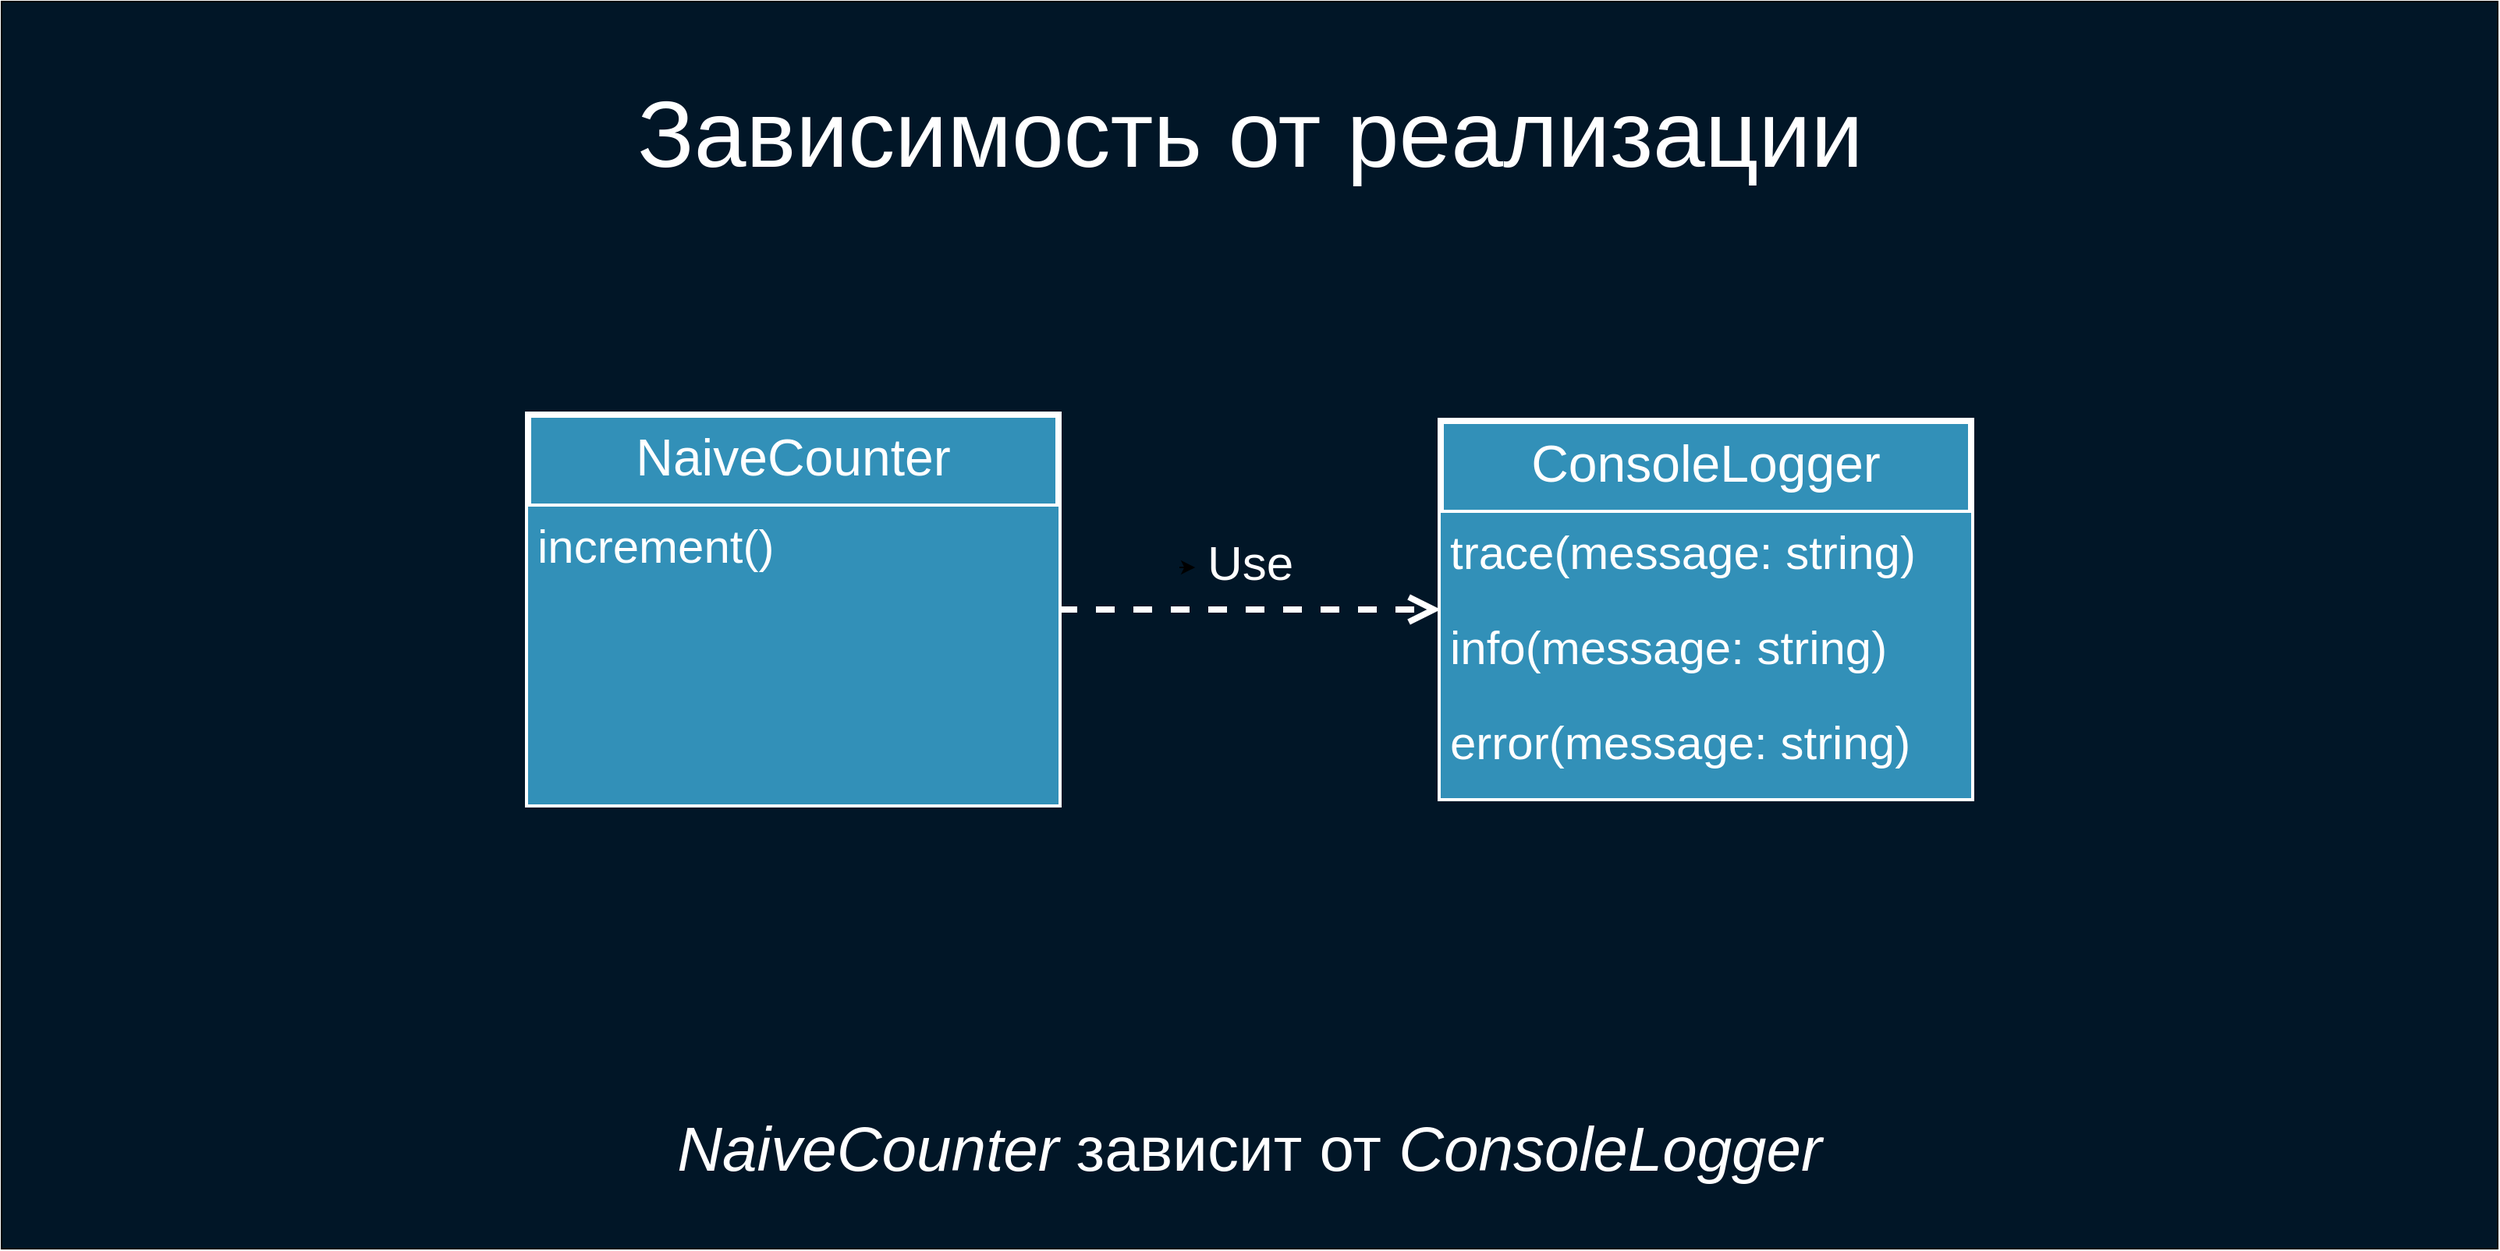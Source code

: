 <mxfile version="13.0.3" type="device"><diagram name="Page-1" id="b5b7bab2-c9e2-2cf4-8b2a-24fd1a2a6d21"><mxGraphModel dx="4154" dy="967" grid="1" gridSize="10" guides="1" tooltips="1" connect="1" arrows="1" fold="1" page="1" pageScale="1" pageWidth="827" pageHeight="1169" background="#ffffff" math="0" shadow="0"><root><mxCell id="0"/><mxCell id="1" parent="0"/><mxCell id="crDRbli0xWPwZ9U8P9Jx-28" value="" style="rounded=0;whiteSpace=wrap;html=1;fillColor=#011627;fontSize=30;fontColor=#FFFFFF;strokeColor=#000000;" parent="1" vertex="1"><mxGeometry x="-1860" y="90" width="1600" height="800" as="geometry"/></mxCell><mxCell id="jOwIxk3vogOaWyEmxDxG-9" value="Зависимость от реализации" style="text;html=1;strokeColor=none;fillColor=none;align=center;verticalAlign=middle;whiteSpace=wrap;rounded=0;fontSize=60;fontColor=#FFFFFF;" parent="1" vertex="1"><mxGeometry x="-1506.25" y="140" width="892.5" height="70" as="geometry"/></mxCell><mxCell id="jOwIxk3vogOaWyEmxDxG-12" value="&lt;i&gt;NaiveCounter&lt;/i&gt; зависит от &lt;i&gt;ConsoleLogger&lt;/i&gt;" style="text;html=1;strokeColor=none;fillColor=none;align=center;verticalAlign=middle;whiteSpace=wrap;rounded=0;fontSize=40;fontColor=#FFFFFF;" parent="1" vertex="1"><mxGeometry x="-1645" y="790" width="1170" height="70" as="geometry"/></mxCell><mxCell id="HJhdJmxSS5BMoj7pObH_-1" value="Use" style="endArrow=open;endSize=12;dashed=1;html=1;fontSize=31;fontColor=#FFFFFF;strokeColor=#FFFFFF;entryX=0;entryY=0.5;entryDx=0;entryDy=0;strokeWidth=4;labelBackgroundColor=none;rounded=0;exitX=1;exitY=0.5;exitDx=0;exitDy=0;" edge="1" parent="1" source="HJhdJmxSS5BMoj7pObH_-7" target="HJhdJmxSS5BMoj7pObH_-3"><mxGeometry y="30" width="160" relative="1" as="geometry"><mxPoint x="-1255" y="480" as="sourcePoint"/><mxPoint x="-955" y="480" as="targetPoint"/><Array as="points"/><mxPoint as="offset"/></mxGeometry></mxCell><mxCell id="HJhdJmxSS5BMoj7pObH_-2" style="edgeStyle=orthogonalEdgeStyle;rounded=0;orthogonalLoop=1;jettySize=auto;html=1;exitX=0.5;exitY=1;exitDx=0;exitDy=0;entryX=0.553;entryY=0.974;entryDx=0;entryDy=0;entryPerimeter=0;fontSize=33;fontColor=#FFFFFF;" edge="1" parent="1"><mxGeometry relative="1" as="geometry"><mxPoint x="-1105.0" y="453" as="sourcePoint"/><mxPoint x="-1094.93" y="452.48" as="targetPoint"/></mxGeometry></mxCell><mxCell id="HJhdJmxSS5BMoj7pObH_-3" value="ConsoleLogger" style="swimlane;fontStyle=0;align=center;verticalAlign=top;childLayout=stackLayout;horizontal=1;startSize=59;horizontalStack=0;resizeParent=1;resizeParentMax=0;resizeLast=0;collapsible=1;marginBottom=0;strokeColor=#FFFFFF;strokeWidth=4;fillColor=#3290B8;fontSize=33;fontColor=#FFFFFF;labelBackgroundColor=none;" vertex="1" parent="1"><mxGeometry x="-937.5" y="359" width="340" height="242" as="geometry"/></mxCell><mxCell id="HJhdJmxSS5BMoj7pObH_-4" value="trace(message: string)" style="text;strokeColor=none;fillColor=#3290B8;align=left;verticalAlign=top;spacingLeft=4;spacingRight=4;overflow=hidden;rotatable=0;points=[[0,0.5],[1,0.5]];portConstraint=eastwest;fontColor=#FFFFFF;fontSize=30;labelBackgroundColor=none;" vertex="1" parent="HJhdJmxSS5BMoj7pObH_-3"><mxGeometry y="59" width="340" height="61" as="geometry"/></mxCell><mxCell id="HJhdJmxSS5BMoj7pObH_-5" value="info(message: string)" style="text;strokeColor=none;fillColor=#3290B8;align=left;verticalAlign=top;spacingLeft=4;spacingRight=4;overflow=hidden;rotatable=0;points=[[0,0.5],[1,0.5]];portConstraint=eastwest;fontColor=#FFFFFF;fontSize=30;labelBackgroundColor=none;" vertex="1" parent="HJhdJmxSS5BMoj7pObH_-3"><mxGeometry y="120" width="340" height="61" as="geometry"/></mxCell><mxCell id="HJhdJmxSS5BMoj7pObH_-6" value="error(message: string)" style="text;strokeColor=none;fillColor=#3290B8;align=left;verticalAlign=top;spacingLeft=4;spacingRight=4;overflow=hidden;rotatable=0;points=[[0,0.5],[1,0.5]];portConstraint=eastwest;fontColor=#FFFFFF;fontSize=30;labelBackgroundColor=none;" vertex="1" parent="HJhdJmxSS5BMoj7pObH_-3"><mxGeometry y="181" width="340" height="61" as="geometry"/></mxCell><mxCell id="HJhdJmxSS5BMoj7pObH_-7" value="NaiveCounter" style="swimlane;fontStyle=0;align=center;verticalAlign=top;childLayout=stackLayout;horizontal=1;startSize=59;horizontalStack=0;resizeParent=1;resizeParentMax=0;resizeLast=0;collapsible=1;marginBottom=0;strokeColor=#FFFFFF;strokeWidth=4;fillColor=#3290B8;fontSize=33;fontColor=#FFFFFF;labelBackgroundColor=none;" vertex="1" parent="1"><mxGeometry x="-1522.5" y="355" width="340" height="250" as="geometry"/></mxCell><mxCell id="HJhdJmxSS5BMoj7pObH_-8" value="increment()" style="text;strokeColor=none;fillColor=#3290B8;align=left;verticalAlign=top;spacingLeft=4;spacingRight=4;overflow=hidden;rotatable=0;points=[[0,0.5],[1,0.5]];portConstraint=eastwest;fontColor=#FFFFFF;fontSize=30;labelBackgroundColor=none;" vertex="1" parent="HJhdJmxSS5BMoj7pObH_-7"><mxGeometry y="59" width="340" height="191" as="geometry"/></mxCell></root></mxGraphModel></diagram></mxfile>